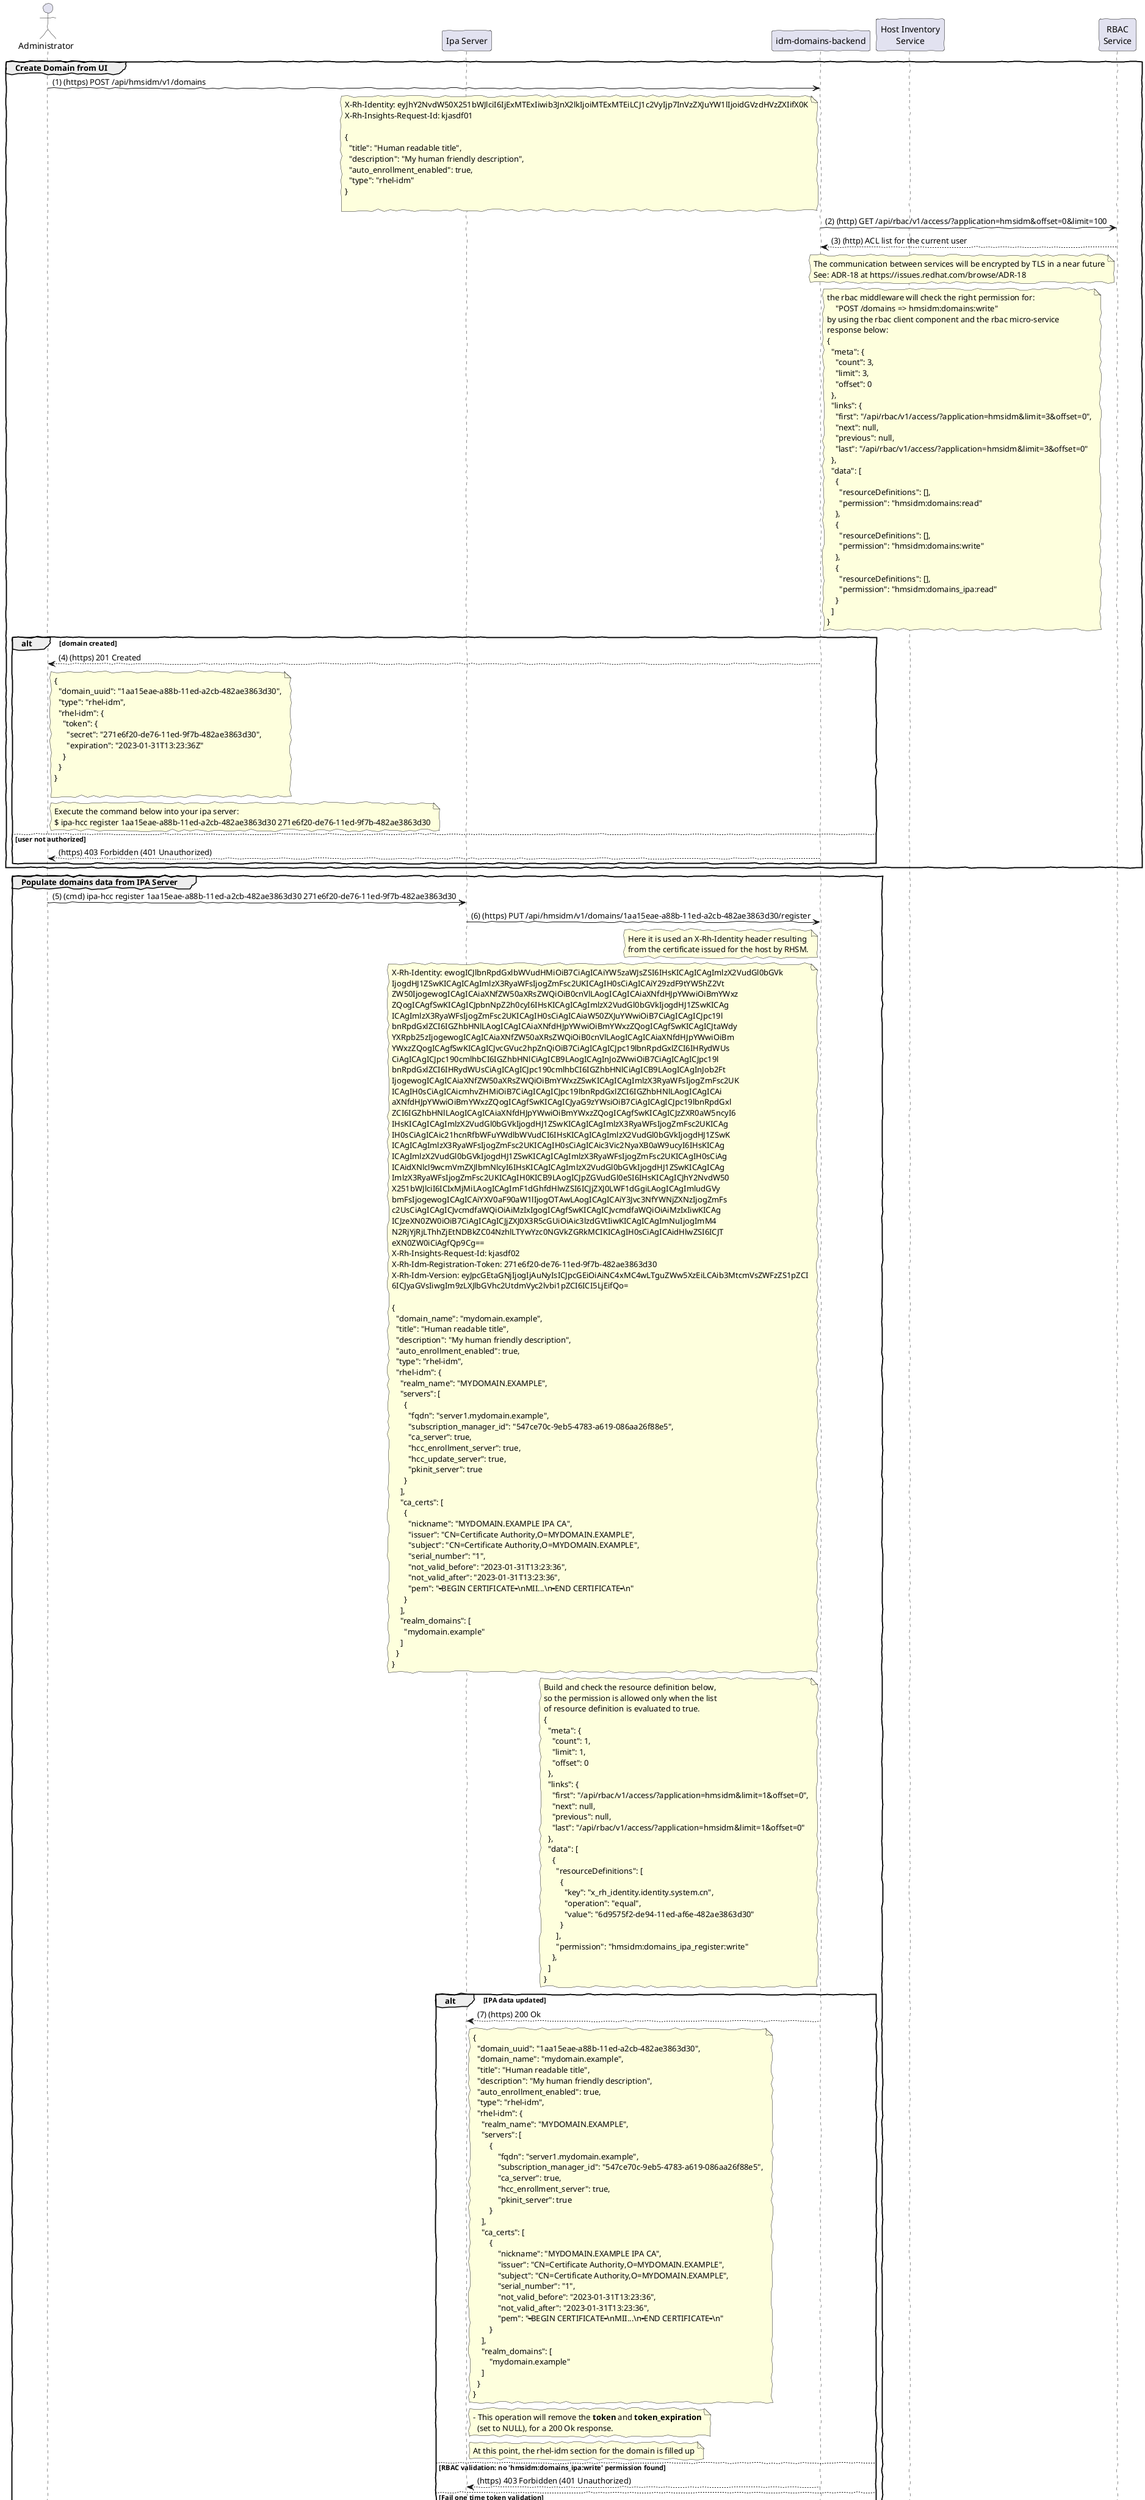 ' https://pdf.plantuml.net/PlantUML_Language_Reference_Guide_en.pdf
@startuml
skinparam handwritten true

actor Administrator as Administrator
participant "Ipa Server" as ipa_server
participant "idm-domains-backend" as hmsidm_backend
participant "Host Inventory\nService" as hbi
participant "RBAC\nService" as rbac



group Create Domain from UI
Administrator -> hmsidm_backend: (1) (https) POST /api/hmsidm/v1/domains
note left hmsidm_backend
X-Rh-Identity: eyJhY2NvdW50X251bWJlciI6IjExMTExIiwib3JnX2lkIjoiMTExMTEiLCJ1c2VyIjp7InVzZXJuYW1lIjoidGVzdHVzZXIifX0K
X-Rh-Insights-Request-Id: kjasdf01

{
  "title": "Human readable title",
  "description": "My human friendly description",
  "auto_enrollment_enabled": true,
  "type": "rhel-idm"
}

end note

' RBAC Checks
hmsidm_backend -> rbac: (2) (http) GET /api/rbac/v1/access/?application=hmsidm&offset=0&limit=100
hmsidm_backend <-- rbac: (3) (http) ACL list for the current user
note left rbac
The communication between services will be encrypted by TLS in a near future
See: ADR-18 at https://issues.redhat.com/browse/ADR-18
end note
note right hmsidm_backend
the rbac middleware will check the right permission for:
    "POST /domains => hmsidm:domains:write"
by using the rbac client component and the rbac micro-service
response below:
{
  "meta": {
    "count": 3,
    "limit": 3,
    "offset": 0
  },
  "links": {
    "first": "/api/rbac/v1/access/?application=hmsidm&limit=3&offset=0",
    "next": null,
    "previous": null,
    "last": "/api/rbac/v1/access/?application=hmsidm&limit=3&offset=0"
  },
  "data": [
    {
      "resourceDefinitions": [],
      "permission": "hmsidm:domains:read"
    },
    {
      "resourceDefinitions": [],
      "permission": "hmsidm:domains:write"
    },
    {
      "resourceDefinitions": [],
      "permission": "hmsidm:domains_ipa:read"
    }
  ]
}
end note


alt domain created
Administrator <-- hmsidm_backend: (4) (https) 201 Created
note right Administrator
{
  "domain_uuid": "1aa15eae-a88b-11ed-a2cb-482ae3863d30",
  "type": "rhel-idm",
  "rhel-idm": {
    "token": {
      "secret": "271e6f20-de76-11ed-9f7b-482ae3863d30",
      "expiration": "2023-01-31T13:23:36Z"
    }
  }
}

end note
note right Administrator
Execute the command below into your ipa server:
$ ipa-hcc register 1aa15eae-a88b-11ed-a2cb-482ae3863d30 271e6f20-de76-11ed-9f7b-482ae3863d30
end note
else user not authorized
Administrator <-- hmsidm_backend: (https) 403 Forbidden (401 Unauthorized)
end alt
end group



group Populate domains data from IPA Server
Administrator -> ipa_server: (5) (cmd) ipa-hcc register 1aa15eae-a88b-11ed-a2cb-482ae3863d30 271e6f20-de76-11ed-9f7b-482ae3863d30
ipa_server -> hmsidm_backend: (6) (https) PUT /api/hmsidm/v1/domains/1aa15eae-a88b-11ed-a2cb-482ae3863d30/register
note left hmsidm_backend
Here it is used an X-Rh-Identity header resulting
from the certificate issued for the host by RHSM.
end note
note left hmsidm_backend
X-Rh-Identity: ewogICJlbnRpdGxlbWVudHMiOiB7CiAgICAiYW5zaWJsZSI6IHsKICAgICAgImlzX2VudGl0bGVk
IjogdHJ1ZSwKICAgICAgImlzX3RyaWFsIjogZmFsc2UKICAgIH0sCiAgICAiY29zdF9tYW5hZ2Vt
ZW50IjogewogICAgICAiaXNfZW50aXRsZWQiOiB0cnVlLAogICAgICAiaXNfdHJpYWwiOiBmYWxz
ZQogICAgfSwKICAgICJpbnNpZ2h0cyI6IHsKICAgICAgImlzX2VudGl0bGVkIjogdHJ1ZSwKICAg
ICAgImlzX3RyaWFsIjogZmFsc2UKICAgIH0sCiAgICAiaW50ZXJuYWwiOiB7CiAgICAgICJpc19l
bnRpdGxlZCI6IGZhbHNlLAogICAgICAiaXNfdHJpYWwiOiBmYWxzZQogICAgfSwKICAgICJtaWdy
YXRpb25zIjogewogICAgICAiaXNfZW50aXRsZWQiOiB0cnVlLAogICAgICAiaXNfdHJpYWwiOiBm
YWxzZQogICAgfSwKICAgICJvcGVuc2hpZnQiOiB7CiAgICAgICJpc19lbnRpdGxlZCI6IHRydWUs
CiAgICAgICJpc190cmlhbCI6IGZhbHNlCiAgICB9LAogICAgInJoZWwiOiB7CiAgICAgICJpc19l
bnRpdGxlZCI6IHRydWUsCiAgICAgICJpc190cmlhbCI6IGZhbHNlCiAgICB9LAogICAgInJob2Ft
IjogewogICAgICAiaXNfZW50aXRsZWQiOiBmYWxzZSwKICAgICAgImlzX3RyaWFsIjogZmFsc2UK
ICAgIH0sCiAgICAicmhvZHMiOiB7CiAgICAgICJpc19lbnRpdGxlZCI6IGZhbHNlLAogICAgICAi
aXNfdHJpYWwiOiBmYWxzZQogICAgfSwKICAgICJyaG9zYWsiOiB7CiAgICAgICJpc19lbnRpdGxl
ZCI6IGZhbHNlLAogICAgICAiaXNfdHJpYWwiOiBmYWxzZQogICAgfSwKICAgICJzZXR0aW5ncyI6
IHsKICAgICAgImlzX2VudGl0bGVkIjogdHJ1ZSwKICAgICAgImlzX3RyaWFsIjogZmFsc2UKICAg
IH0sCiAgICAic21hcnRfbWFuYWdlbWVudCI6IHsKICAgICAgImlzX2VudGl0bGVkIjogdHJ1ZSwK
ICAgICAgImlzX3RyaWFsIjogZmFsc2UKICAgIH0sCiAgICAic3Vic2NyaXB0aW9ucyI6IHsKICAg
ICAgImlzX2VudGl0bGVkIjogdHJ1ZSwKICAgICAgImlzX3RyaWFsIjogZmFsc2UKICAgIH0sCiAg
ICAidXNlcl9wcmVmZXJlbmNlcyI6IHsKICAgICAgImlzX2VudGl0bGVkIjogdHJ1ZSwKICAgICAg
ImlzX3RyaWFsIjogZmFsc2UKICAgIH0KICB9LAogICJpZGVudGl0eSI6IHsKICAgICJhY2NvdW50
X251bWJlciI6ICIxMjMiLAogICAgImF1dGhfdHlwZSI6ICJjZXJ0LWF1dGgiLAogICAgImludGVy
bmFsIjogewogICAgICAiYXV0aF90aW1lIjogOTAwLAogICAgICAiY3Jvc3NfYWNjZXNzIjogZmFs
c2UsCiAgICAgICJvcmdfaWQiOiAiMzIxIgogICAgfSwKICAgICJvcmdfaWQiOiAiMzIxIiwKICAg
ICJzeXN0ZW0iOiB7CiAgICAgICJjZXJ0X3R5cGUiOiAic3lzdGVtIiwKICAgICAgImNuIjogImM4
N2RjYjRjLThhZjEtNDBkZC04NzhlLTYwYzc0NGVkZGRkMCIKICAgIH0sCiAgICAidHlwZSI6ICJT
eXN0ZW0iCiAgfQp9Cg==
X-Rh-Insights-Request-Id: kjasdf02
X-Rh-Idm-Registration-Token: 271e6f20-de76-11ed-9f7b-482ae3863d30
X-Rh-Idm-Version: eyJpcGEtaGNjIjogIjAuNyIsICJpcGEiOiAiNC4xMC4wLTguZWw5XzEiLCAib3MtcmVsZWFzZS1pZCI
6ICJyaGVsIiwgIm9zLXJlbGVhc2UtdmVyc2lvbi1pZCI6ICI5LjEifQo=

{
  "domain_name": "mydomain.example",
  "title": "Human readable title",
  "description": "My human friendly description",
  "auto_enrollment_enabled": true,
  "type": "rhel-idm",
  "rhel-idm": {
    "realm_name": "MYDOMAIN.EXAMPLE",
    "servers": [
      {
        "fqdn": "server1.mydomain.example",
        "subscription_manager_id": "547ce70c-9eb5-4783-a619-086aa26f88e5",
        "ca_server": true,
        "hcc_enrollment_server": true,
        "hcc_update_server": true,
        "pkinit_server": true
      }
    ],
    "ca_certs": [
      {
        "nickname": "MYDOMAIN.EXAMPLE IPA CA",
        "issuer": "CN=Certificate Authority,O=MYDOMAIN.EXAMPLE",
        "subject": "CN=Certificate Authority,O=MYDOMAIN.EXAMPLE",
        "serial_number": "1",
        "not_valid_before": "2023-01-31T13:23:36",
        "not_valid_after": "2023-01-31T13:23:36",
        "pem": "-----BEGIN CERTIFICATE-----\nMII...\n-----END CERTIFICATE-----\n"
      }
    ],
    "realm_domains": [
      "mydomain.example"
    ]
  }
}
end note
note left hmsidm_backend
Build and check the resource definition below,
so the permission is allowed only when the list
of resource definition is evaluated to true.
{
  "meta": {
    "count": 1,
    "limit": 1,
    "offset": 0
  },
  "links": {
    "first": "/api/rbac/v1/access/?application=hmsidm&limit=1&offset=0",
    "next": null,
    "previous": null,
    "last": "/api/rbac/v1/access/?application=hmsidm&limit=1&offset=0"
  },
  "data": [
    {
      "resourceDefinitions": [
        {
          "key": "x_rh_identity.identity.system.cn",
          "operation": "equal",
          "value": "6d9575f2-de94-11ed-af6e-482ae3863d30"
        }
      ],
      "permission": "hmsidm:domains_ipa_register:write"
    },
  ]
}
end note


alt IPA data updated
ipa_server <-- hmsidm_backend: (7) (https) 200 Ok
note right ipa_server
{
  "domain_uuid": "1aa15eae-a88b-11ed-a2cb-482ae3863d30",
  "domain_name": "mydomain.example",
  "title": "Human readable title",
  "description": "My human friendly description",
  "auto_enrollment_enabled": true,
  "type": "rhel-idm",
  "rhel-idm": {
    "realm_name": "MYDOMAIN.EXAMPLE",
    "servers": [
        {
            "fqdn": "server1.mydomain.example",
            "subscription_manager_id": "547ce70c-9eb5-4783-a619-086aa26f88e5",
            "ca_server": true,
            "hcc_enrollment_server": true,
            "pkinit_server": true
        }
    ],
    "ca_certs": [
        {
            "nickname": "MYDOMAIN.EXAMPLE IPA CA",
            "issuer": "CN=Certificate Authority,O=MYDOMAIN.EXAMPLE",
            "subject": "CN=Certificate Authority,O=MYDOMAIN.EXAMPLE",
            "serial_number": "1",
            "not_valid_before": "2023-01-31T13:23:36",
            "not_valid_after": "2023-01-31T13:23:36",
            "pem": "-----BEGIN CERTIFICATE-----\nMII...\n-----END CERTIFICATE-----\n"
        }
    ],
    "realm_domains": [
        "mydomain.example"
    ]
  }
}
end note
note right ipa_server
- This operation will remove the **token** and **token_expiration**
  (set to NULL), for a 200 Ok response.
end note
note right ipa_server
At this point, the rhel-idm section for the domain is filled up
end note

else RBAC validation: no 'hmsidm:domains_ipa:write' permission found
ipa_server <-- hmsidm_backend: (https) 403 Forbidden (401 Unauthorized)

else Fail one time token validation
note right ipa_server
Token validation fails if:
- Token is nil into the IPA section.
- Expiration token timestamp is nil into the API section.
- Token provided does not match.
- Token is outdated (expiration date).
end note
ipa_server <-- hmsidm_backend: (https) 403 Forbidden (401 Unauthorized)
end alt
end group


' Update domain information from Rhel-Idm Server
' group Automatic Update domains data from IPA Server
' Administrator -> ipa_server: (8) (cmd) ipa-hcc update 1aa15eae-a88b-11ed-a2cb-482ae3863d30
' ipa_server -> hmsidm_backend: (9) (https) PUT /api/hmsidm/v1/domains/1aa15eae-a88b-11ed-a2cb-482ae3863d30/update
' note left hmsidm_backend
' - Build ResourceDefinition for the permission.
' - Evaluate if the required permission is allowed.
' - Update the changes into the database.
' end note
'
' Check host in host inventory
' hmsidm_backend -> hbi: (10) (http) GET /api/inventory/v1/hosts?filter\[system_profile\]\[owner_id\]={x-rh-identity.system["cn"]}
' note left hbi
' X-Rh-Identity: eyJhY2NvdW50X251bWJlciI6IjExMTExIiwib3JnX2lkIjoiMTExMTEiLCJ1c2VyIjp7InVzZXJuYW1lIjoidGVzdHVzZXIifX0K
' X-Rh-Insights-Request-Id: kjasdf01
' end note
' hmsidm_backend <-- hbi: (11) (http) List of hosts
' note right hmsidm_backend
' {
'   "total": 1,
'   "count": 1,
'   "page": 1,
'   "per_page": 50,
'   "results": [
'     {
'       "insights_id": "6fe8800e-f466-48ee-af72-e01b9e0b074d",
'       "subscription_manager_id": "4fa04772-6ee1-4898-85dc-abcddb29de35",
'       "satellite_id": null,
'       "bios_uuid": "c100e4e5-ae6f-4c20-a9c6-ef636c4b287d",
'       "ip_addresses": [
'         "10.0.197.223"
'       ],
'       "fqdn": "server1.mydomain.example",
'       "mac_addresses": [
'         "fa:16:3e:fe:b6:e2",
'         "00:00:00:00:00:00"
'       ],
'       "provider_id": null,
'       "provider_type": null,
'       "id": "48ce8457-2f82-4af2-9bf1-74359ed2ffd8",
'       "account": "11474377",
'       "org_id": "16768564",
'       "display_name": "server1.mydomain.example",
'       "ansible_host": null,
'       "facts": [],
'       "reporter": "cloud-connector",
'       "per_reporter_staleness": {
'         "cloud-connector": {
'           "check_in_succeeded": true,
'           "stale_timestamp": "2023-03-17T11:00:39+00:00",
'           "last_check_in": "2023-03-16T09:00:40.280344+00:00"
'         },
'         "puptoo": {
'           "check_in_succeeded": true,
'           "stale_timestamp": "2023-03-17T14:00:38.919595+00:00",
'           "last_check_in": "2023-03-16T09:00:39.173849+00:00"
'         }
'       },
'       "stale_timestamp": "2023-03-17T11:00:39+00:00",
'       "stale_warning_timestamp": "2023-03-24T11:00:39+00:00",
'       "culled_timestamp": "2023-03-31T11:00:39+00:00",
'       "created": "2023-03-16T09:00:39.190043+00:00",
'       "updated": "2023-03-16T09:00:40.280626+00:00"
'     }
'   ]
' }
' end note
' end group


' Retrieve domain information from UI
group Get Domain information (UI)
Administrator -> hmsidm_backend: (8) (https) GET /api/hmsidm/v1/domains/1aa15eae-a88b-11ed-a2cb-482ae3863d30
note left hmsidm_backend
X-Rh-Identity: eyJhY2NvdW50X251bWJlciI6IjExMTExIiwib3JnX2lkIjoiMTExMTEiLCJ1c2VyIjp7InVzZXJuYW1lIjoidGVzdHVzZXIifX0K
X-Rh-Insights-Request-Id: kjasdf03
end note

hmsidm_backend -> rbac: (9) (http) GET /api/rbac/v1/access/?application=hmsidm&offset=0&limit=100
hmsidm_backend <-- rbac: (10) (http) ACL list for the current user
note right hmsidm_backend
Check for 'hmsidm:domains:read' permission is granted
end note

alt 200 Ok
Administrator <-- hmsidm_backend: (11) 200 Ok
note right Administrator
{
  "domain_uuid": "1aa15eae-a88b-11ed-a2cb-482ae3863d30",
  "domain_name": "mydomain.example",
  "title": "Human readable title",
  "description": "My human friendly description",
  "auto_enrollment_enabled": true,
  "type": "rhel-idm",
  "rhel-idm": {
    "realm_name": "MYDOMAIN.EXAMPLE",
    "servers": [
      {
        "fqdn": "server1.mydomain.example",
        "subscription_manager_id": "547ce70c-9eb5-4783-a619-086aa26f88e5",
        "ca_server": true,
        "hcc_enrollment_server": true,
        "hcc_update_server": true,
        "pkinit_server": true
	}
    ],
    "ca_certs": [
      {
        "nickname": "MYDOMAIN.EXAMPLE IPA CA",
        "issuer": "CN=Certificate Authority,O=MYDOMAIN.EXAMPLE",
        "subject": "CN=Certificate Authority,O=MYDOMAIN.EXAMPLE",
        "serial_number": "1",
        "not_valid_before": "2023-01-31T13:23:36",
        "not_valid_after": "2023-01-31T13:23:36"
        "pem": "-----BEGIN CERTIFICATE-----\nMII...\n-----END CERTIFICATE-----\n",
      }
    ],
    "realm_domains": [
      "mydomain.example"
    ]
  }
}
end note
else alt RBAC validation: no 'hmsidm:domains:read' permission
Administrator <-- hmsidm_backend: (https) 403 Forbidden (401 Unauthorized)
else alt Domain not found for the organization
Administrator <-- hmsidm_backend: (https) 404 Not Found
end alt
end group
@enduml

